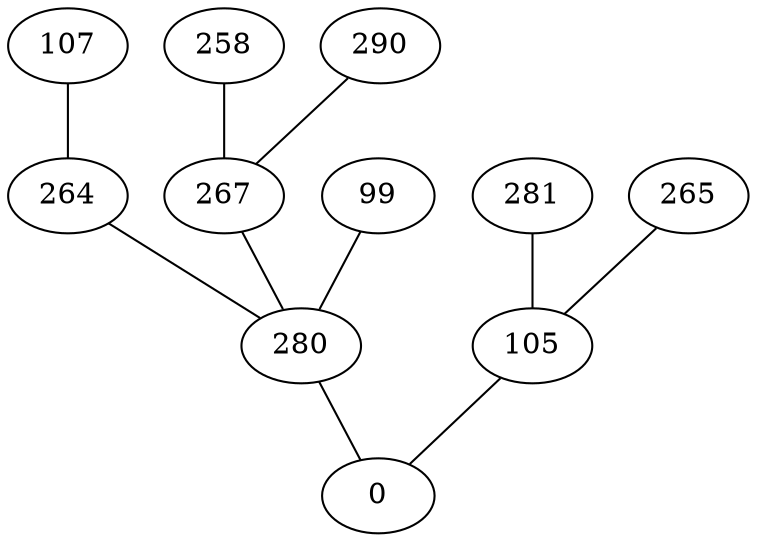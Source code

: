 strict graph {
	105 -- 0;
	280 -- 0;
	264 -- 280;
	281 -- 105;
	265 -- 105;
	107 -- 264;
	267 -- 280;
	99 -- 280;
	258 -- 267;
	290 -- 267;
}
